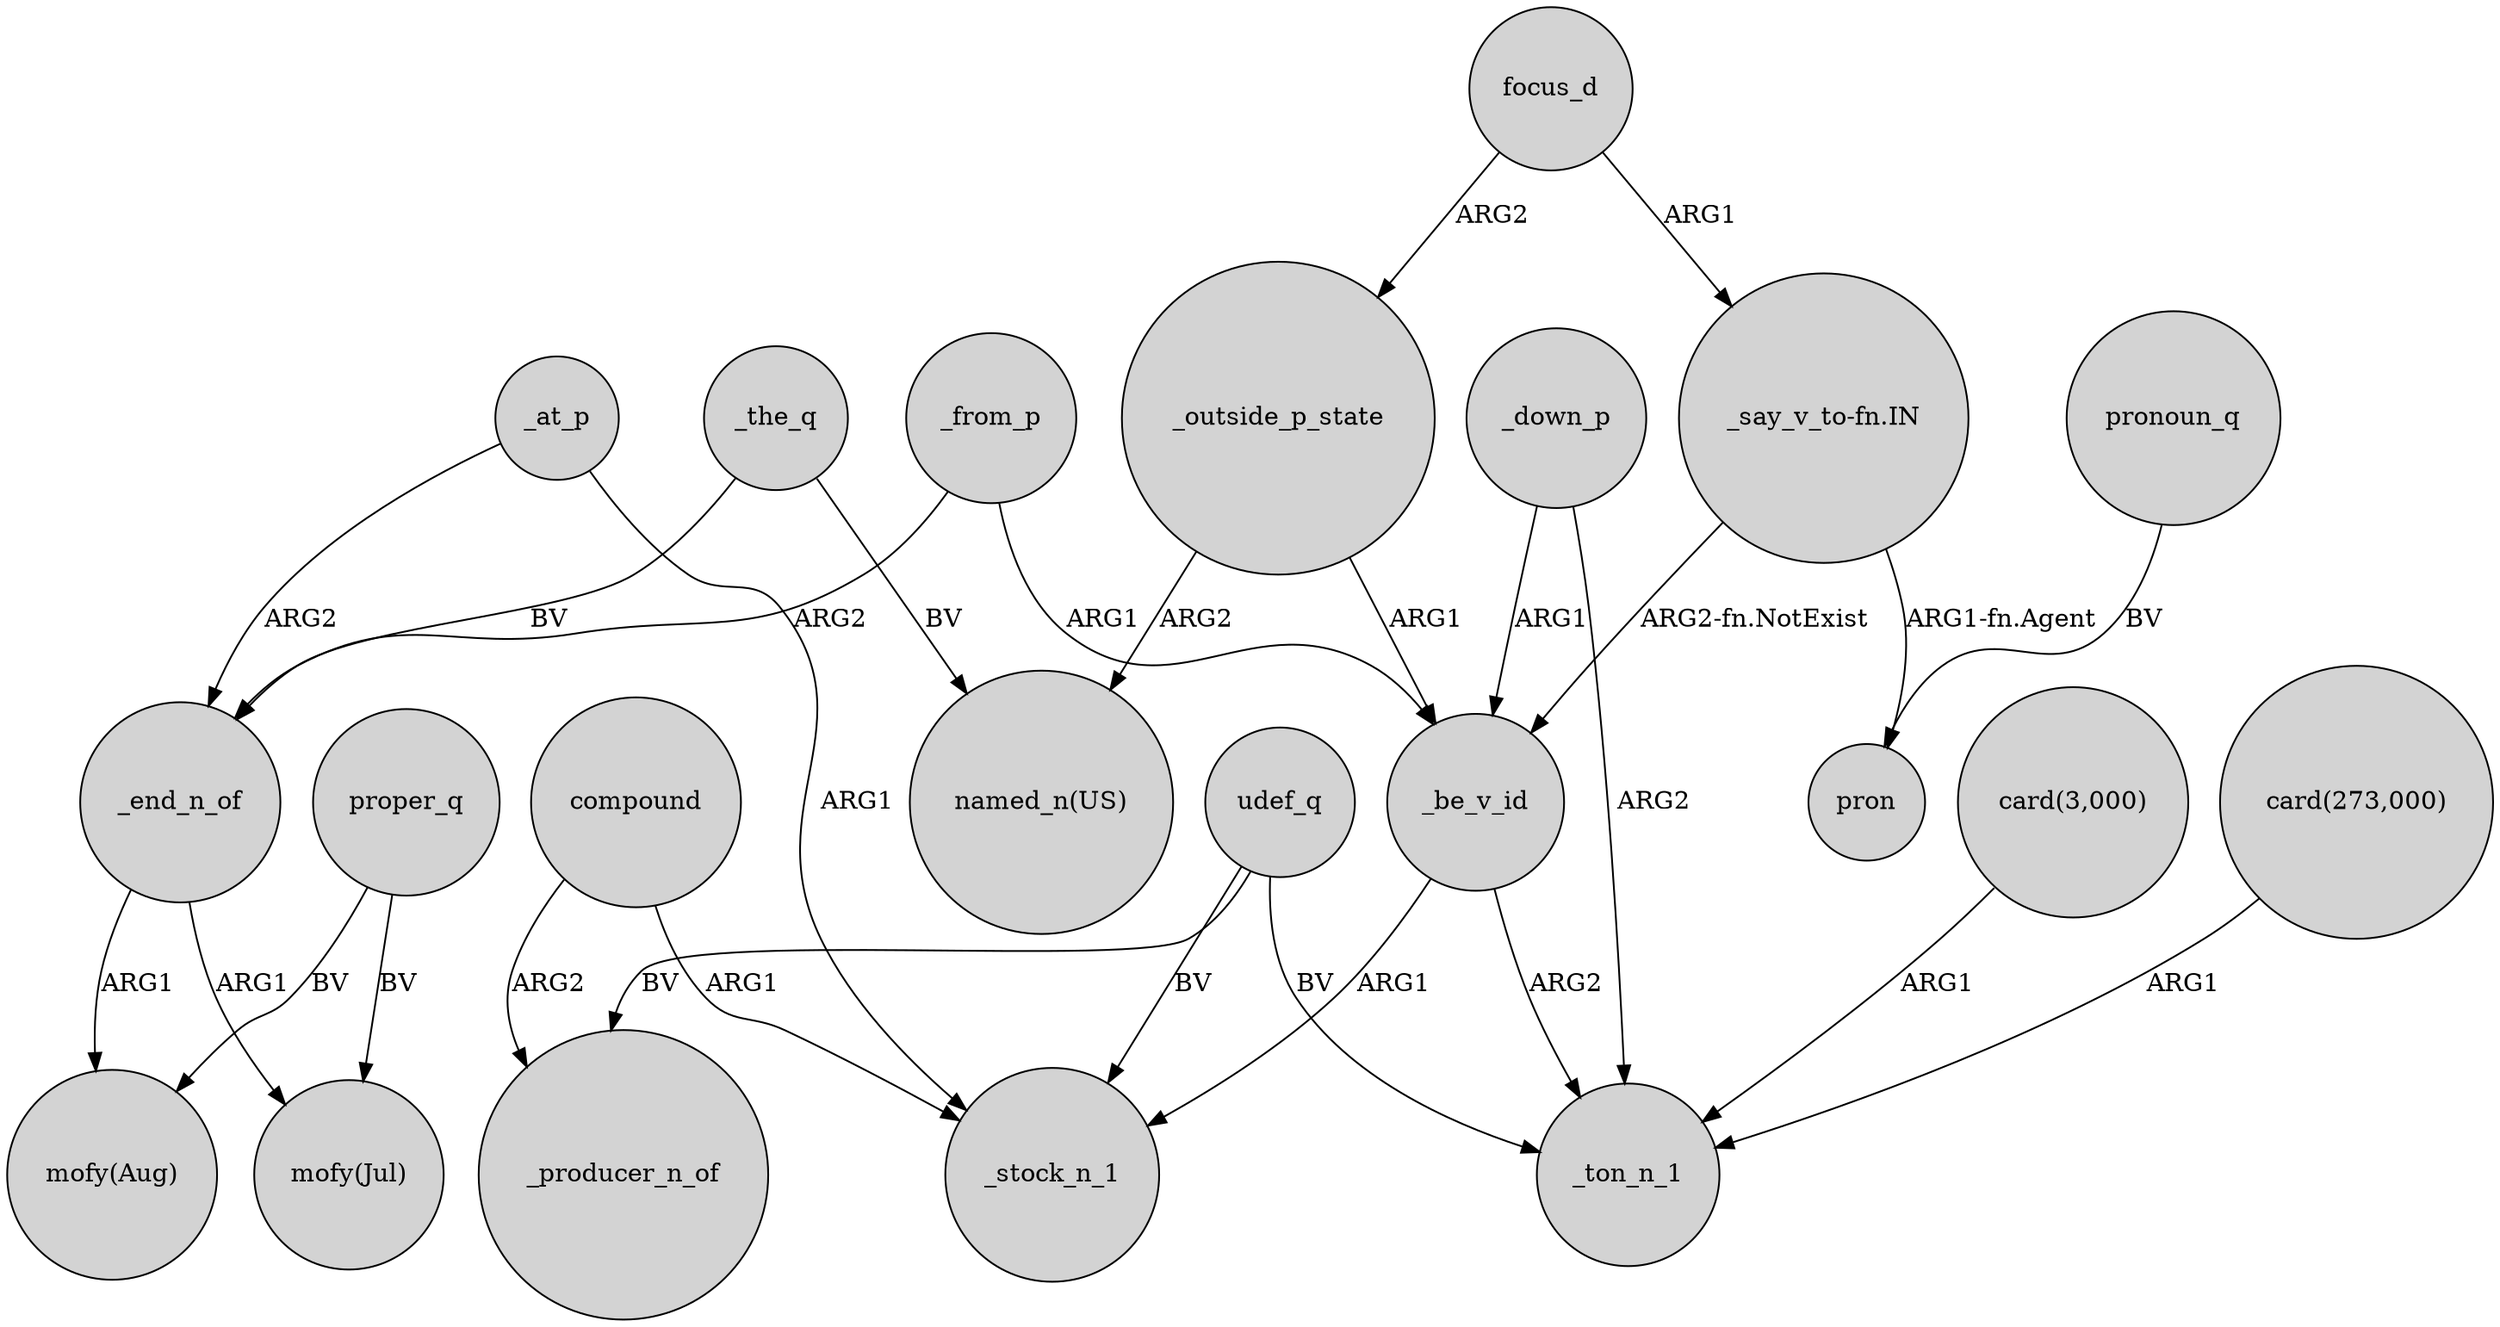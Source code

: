 digraph {
	node [shape=circle style=filled]
	focus_d -> _outside_p_state [label=ARG2]
	proper_q -> "mofy(Jul)" [label=BV]
	_at_p -> _stock_n_1 [label=ARG1]
	_down_p -> _ton_n_1 [label=ARG2]
	_the_q -> _end_n_of [label=BV]
	_at_p -> _end_n_of [label=ARG2]
	_end_n_of -> "mofy(Aug)" [label=ARG1]
	"_say_v_to-fn.IN" -> _be_v_id [label="ARG2-fn.NotExist"]
	compound -> _stock_n_1 [label=ARG1]
	"card(3,000)" -> _ton_n_1 [label=ARG1]
	_from_p -> _end_n_of [label=ARG2]
	_the_q -> "named_n(US)" [label=BV]
	_be_v_id -> _stock_n_1 [label=ARG1]
	pronoun_q -> pron [label=BV]
	udef_q -> _stock_n_1 [label=BV]
	"card(273,000)" -> _ton_n_1 [label=ARG1]
	_from_p -> _be_v_id [label=ARG1]
	proper_q -> "mofy(Aug)" [label=BV]
	compound -> _producer_n_of [label=ARG2]
	_outside_p_state -> _be_v_id [label=ARG1]
	"_say_v_to-fn.IN" -> pron [label="ARG1-fn.Agent"]
	_end_n_of -> "mofy(Jul)" [label=ARG1]
	_down_p -> _be_v_id [label=ARG1]
	_outside_p_state -> "named_n(US)" [label=ARG2]
	_be_v_id -> _ton_n_1 [label=ARG2]
	udef_q -> _producer_n_of [label=BV]
	udef_q -> _ton_n_1 [label=BV]
	focus_d -> "_say_v_to-fn.IN" [label=ARG1]
}
